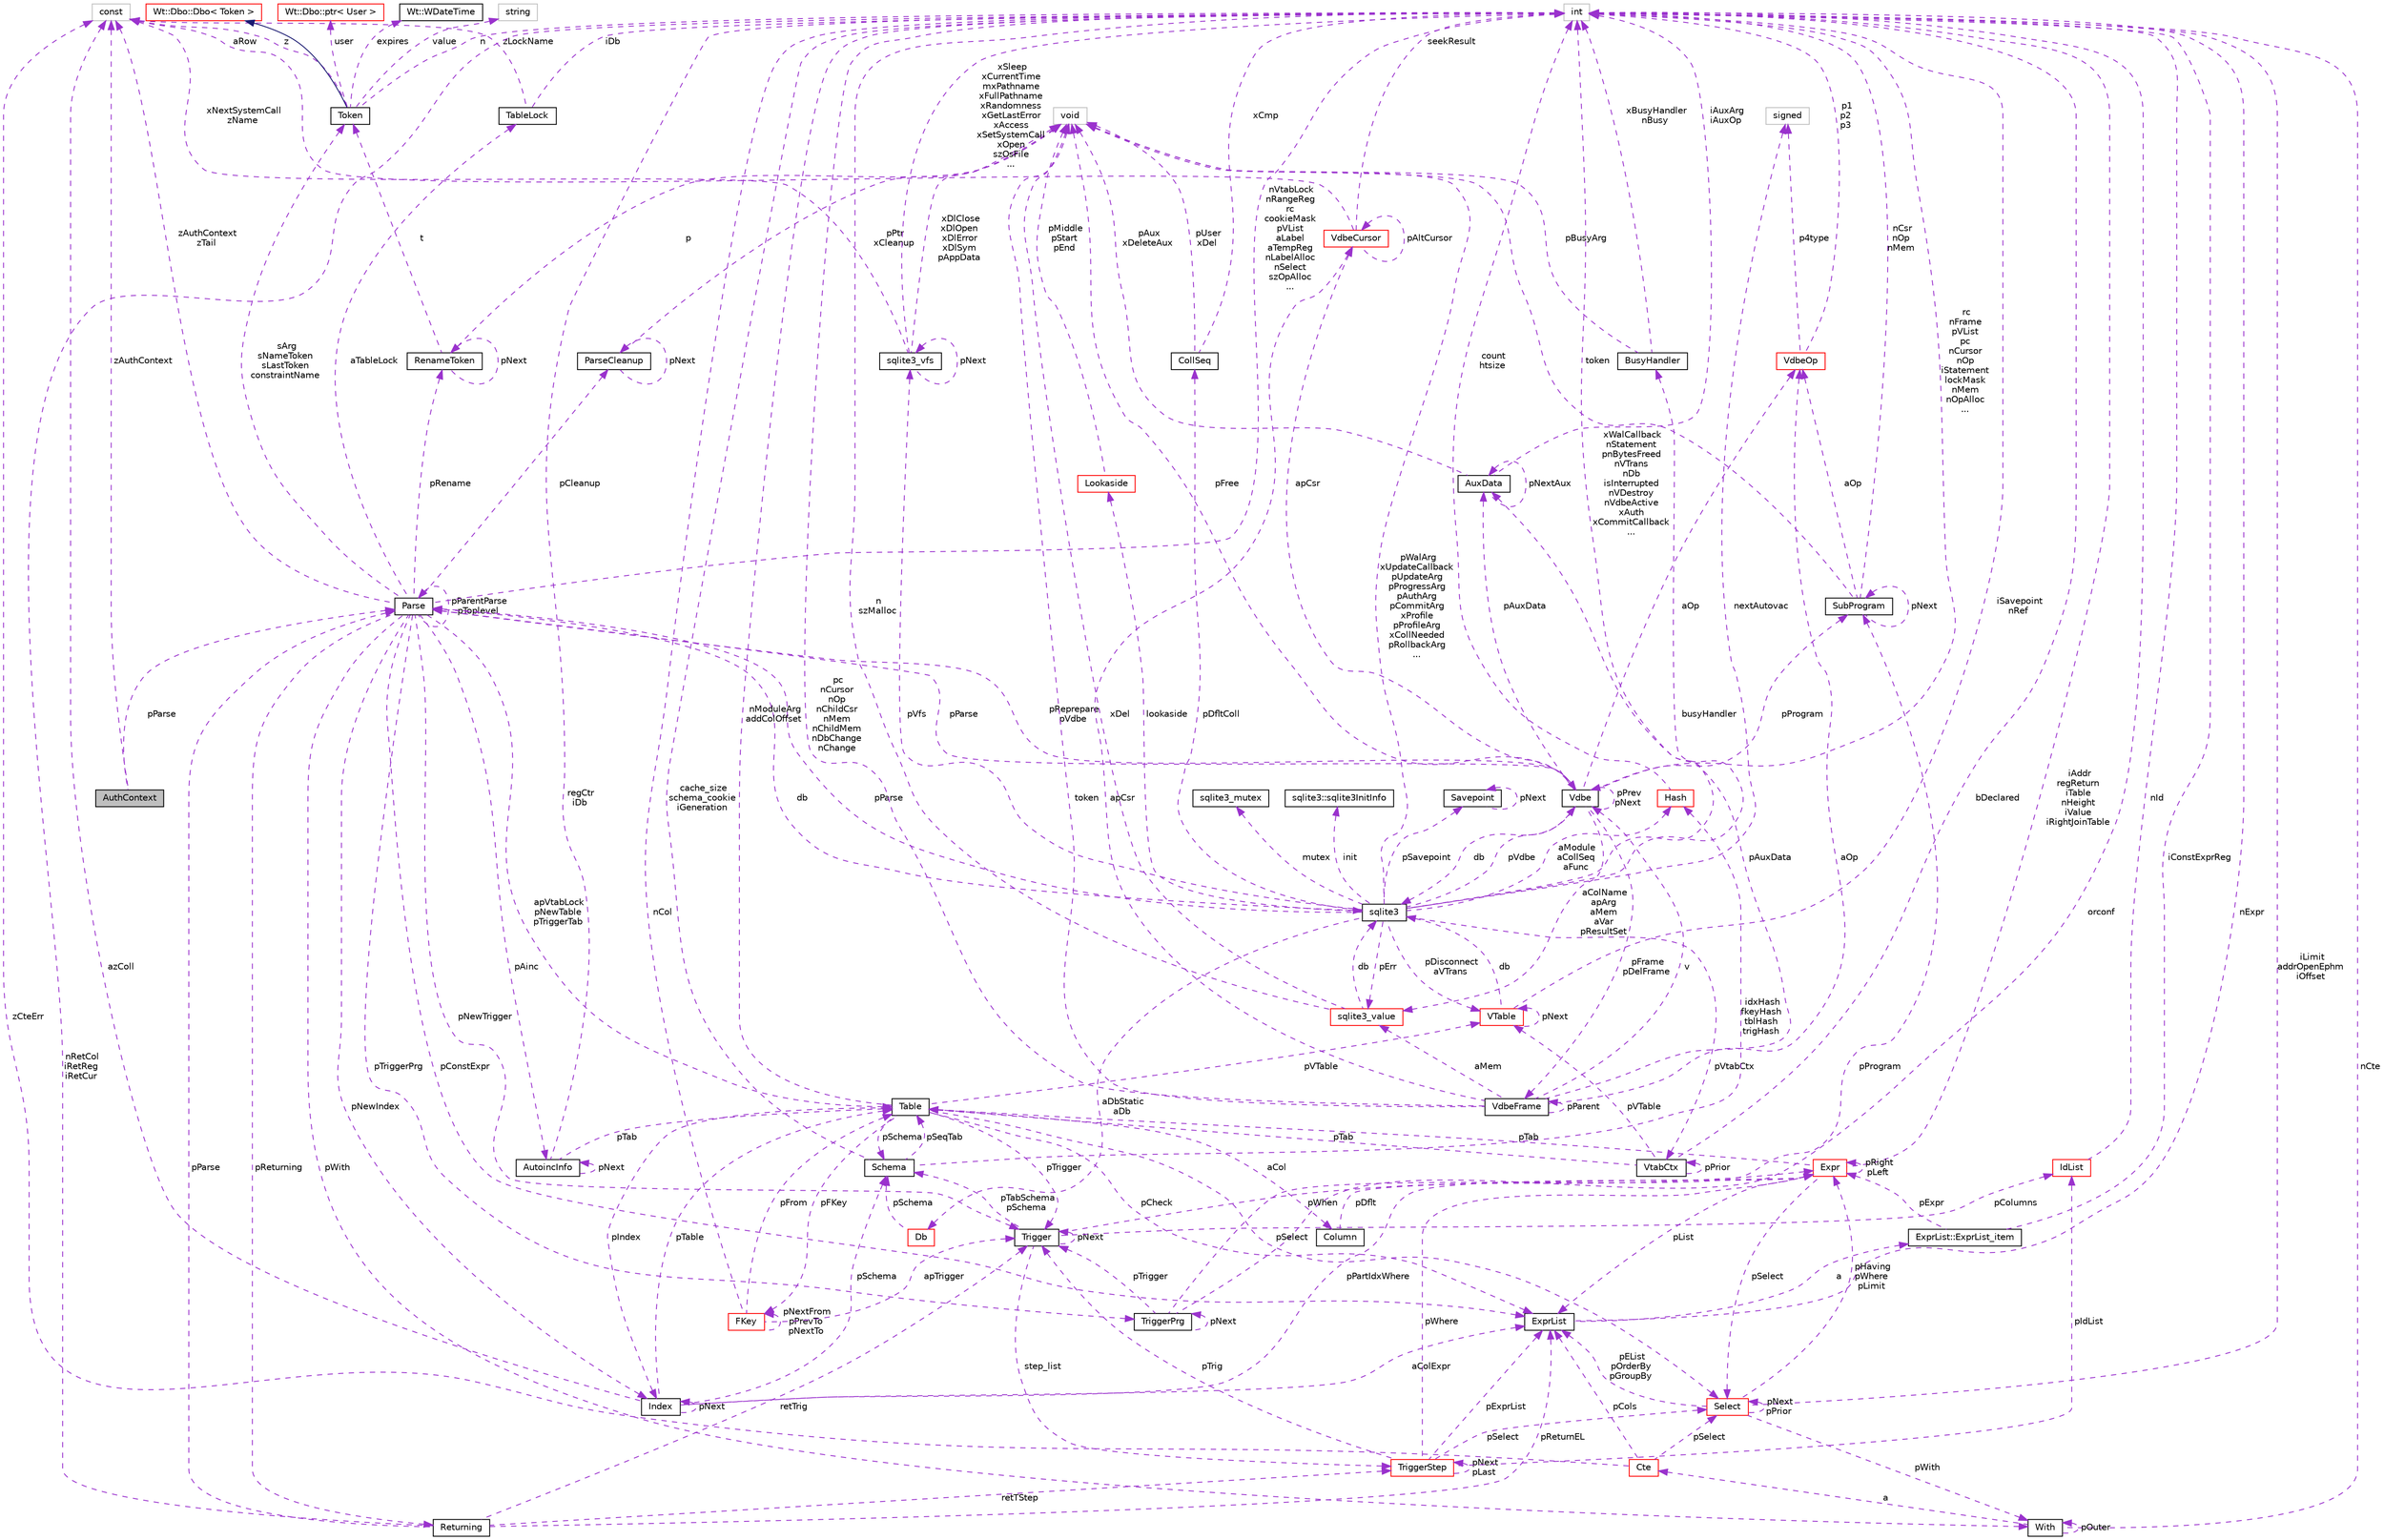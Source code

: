 digraph "AuthContext"
{
 // LATEX_PDF_SIZE
  edge [fontname="Helvetica",fontsize="10",labelfontname="Helvetica",labelfontsize="10"];
  node [fontname="Helvetica",fontsize="10",shape=record];
  Node1 [label="AuthContext",height=0.2,width=0.4,color="black", fillcolor="grey75", style="filled", fontcolor="black",tooltip=" "];
  Node2 -> Node1 [dir="back",color="darkorchid3",fontsize="10",style="dashed",label=" zAuthContext" ,fontname="Helvetica"];
  Node2 [label="const",height=0.2,width=0.4,color="grey75", fillcolor="white", style="filled",tooltip=" "];
  Node3 -> Node1 [dir="back",color="darkorchid3",fontsize="10",style="dashed",label=" pParse" ,fontname="Helvetica"];
  Node3 [label="Parse",height=0.2,width=0.4,color="black", fillcolor="white", style="filled",URL="$structParse.html",tooltip=" "];
  Node4 -> Node3 [dir="back",color="darkorchid3",fontsize="10",style="dashed",label=" pReprepare\npVdbe" ,fontname="Helvetica"];
  Node4 [label="Vdbe",height=0.2,width=0.4,color="black", fillcolor="white", style="filled",URL="$structVdbe.html",tooltip=" "];
  Node4 -> Node4 [dir="back",color="darkorchid3",fontsize="10",style="dashed",label=" pPrev\npNext" ,fontname="Helvetica"];
  Node5 -> Node4 [dir="back",color="darkorchid3",fontsize="10",style="dashed",label=" db" ,fontname="Helvetica"];
  Node5 [label="sqlite3",height=0.2,width=0.4,color="black", fillcolor="white", style="filled",URL="$structsqlite3.html",tooltip=" "];
  Node4 -> Node5 [dir="back",color="darkorchid3",fontsize="10",style="dashed",label=" pVdbe" ,fontname="Helvetica"];
  Node6 -> Node5 [dir="back",color="darkorchid3",fontsize="10",style="dashed",label=" pSavepoint" ,fontname="Helvetica"];
  Node6 [label="Savepoint",height=0.2,width=0.4,color="black", fillcolor="white", style="filled",URL="$structSavepoint.html",tooltip=" "];
  Node6 -> Node6 [dir="back",color="darkorchid3",fontsize="10",style="dashed",label=" pNext" ,fontname="Helvetica"];
  Node7 -> Node5 [dir="back",color="darkorchid3",fontsize="10",style="dashed",label=" pWalArg\nxUpdateCallback\npUpdateArg\npProgressArg\npAuthArg\npCommitArg\nxProfile\npProfileArg\nxCollNeeded\npRollbackArg\n..." ,fontname="Helvetica"];
  Node7 [label="void",height=0.2,width=0.4,color="grey75", fillcolor="white", style="filled",tooltip=" "];
  Node8 -> Node5 [dir="back",color="darkorchid3",fontsize="10",style="dashed",label=" lookaside" ,fontname="Helvetica"];
  Node8 [label="Lookaside",height=0.2,width=0.4,color="red", fillcolor="white", style="filled",URL="$structLookaside.html",tooltip=" "];
  Node7 -> Node8 [dir="back",color="darkorchid3",fontsize="10",style="dashed",label=" pMiddle\npStart\npEnd" ,fontname="Helvetica"];
  Node10 -> Node5 [dir="back",color="darkorchid3",fontsize="10",style="dashed",label=" pErr" ,fontname="Helvetica"];
  Node10 [label="sqlite3_value",height=0.2,width=0.4,color="red", fillcolor="white", style="filled",URL="$structsqlite3__value.html",tooltip=" "];
  Node5 -> Node10 [dir="back",color="darkorchid3",fontsize="10",style="dashed",label=" db" ,fontname="Helvetica"];
  Node7 -> Node10 [dir="back",color="darkorchid3",fontsize="10",style="dashed",label=" xDel" ,fontname="Helvetica"];
  Node12 -> Node10 [dir="back",color="darkorchid3",fontsize="10",style="dashed",label=" n\nszMalloc" ,fontname="Helvetica"];
  Node12 [label="int",height=0.2,width=0.4,color="grey75", fillcolor="white", style="filled",tooltip=" "];
  Node15 -> Node5 [dir="back",color="darkorchid3",fontsize="10",style="dashed",label=" mutex" ,fontname="Helvetica"];
  Node15 [label="sqlite3_mutex",height=0.2,width=0.4,color="black", fillcolor="white", style="filled",URL="$structsqlite3__mutex.html",tooltip=" "];
  Node16 -> Node5 [dir="back",color="darkorchid3",fontsize="10",style="dashed",label=" pVfs" ,fontname="Helvetica"];
  Node16 [label="sqlite3_vfs",height=0.2,width=0.4,color="black", fillcolor="white", style="filled",URL="$structsqlite3__vfs.html",tooltip=" "];
  Node7 -> Node16 [dir="back",color="darkorchid3",fontsize="10",style="dashed",label=" xDlClose\nxDlOpen\nxDlError\nxDlSym\npAppData" ,fontname="Helvetica"];
  Node16 -> Node16 [dir="back",color="darkorchid3",fontsize="10",style="dashed",label=" pNext" ,fontname="Helvetica"];
  Node12 -> Node16 [dir="back",color="darkorchid3",fontsize="10",style="dashed",label=" xSleep\nxCurrentTime\nmxPathname\nxFullPathname\nxRandomness\nxGetLastError\nxAccess\nxSetSystemCall\nxOpen\nszOsFile\n..." ,fontname="Helvetica"];
  Node2 -> Node16 [dir="back",color="darkorchid3",fontsize="10",style="dashed",label=" xNextSystemCall\nzName" ,fontname="Helvetica"];
  Node17 -> Node5 [dir="back",color="darkorchid3",fontsize="10",style="dashed",label=" init" ,fontname="Helvetica"];
  Node17 [label="sqlite3::sqlite3InitInfo",height=0.2,width=0.4,color="black", fillcolor="white", style="filled",URL="$structsqlite3_1_1sqlite3InitInfo.html",tooltip=" "];
  Node18 -> Node5 [dir="back",color="darkorchid3",fontsize="10",style="dashed",label=" busyHandler" ,fontname="Helvetica"];
  Node18 [label="BusyHandler",height=0.2,width=0.4,color="black", fillcolor="white", style="filled",URL="$structBusyHandler.html",tooltip=" "];
  Node7 -> Node18 [dir="back",color="darkorchid3",fontsize="10",style="dashed",label=" pBusyArg" ,fontname="Helvetica"];
  Node12 -> Node18 [dir="back",color="darkorchid3",fontsize="10",style="dashed",label=" xBusyHandler\nnBusy" ,fontname="Helvetica"];
  Node19 -> Node5 [dir="back",color="darkorchid3",fontsize="10",style="dashed",label=" pVtabCtx" ,fontname="Helvetica"];
  Node19 [label="VtabCtx",height=0.2,width=0.4,color="black", fillcolor="white", style="filled",URL="$structVtabCtx.html",tooltip=" "];
  Node19 -> Node19 [dir="back",color="darkorchid3",fontsize="10",style="dashed",label=" pPrior" ,fontname="Helvetica"];
  Node12 -> Node19 [dir="back",color="darkorchid3",fontsize="10",style="dashed",label=" bDeclared" ,fontname="Helvetica"];
  Node20 -> Node19 [dir="back",color="darkorchid3",fontsize="10",style="dashed",label=" pVTable" ,fontname="Helvetica"];
  Node20 [label="VTable",height=0.2,width=0.4,color="red", fillcolor="white", style="filled",URL="$structVTable.html",tooltip=" "];
  Node5 -> Node20 [dir="back",color="darkorchid3",fontsize="10",style="dashed",label=" db" ,fontname="Helvetica"];
  Node20 -> Node20 [dir="back",color="darkorchid3",fontsize="10",style="dashed",label=" pNext" ,fontname="Helvetica"];
  Node12 -> Node20 [dir="back",color="darkorchid3",fontsize="10",style="dashed",label=" iSavepoint\nnRef" ,fontname="Helvetica"];
  Node22 -> Node19 [dir="back",color="darkorchid3",fontsize="10",style="dashed",label=" pTab" ,fontname="Helvetica"];
  Node22 [label="Table",height=0.2,width=0.4,color="black", fillcolor="white", style="filled",URL="$structTable.html",tooltip=" "];
  Node23 -> Node22 [dir="back",color="darkorchid3",fontsize="10",style="dashed",label=" pSchema" ,fontname="Helvetica"];
  Node23 [label="Schema",height=0.2,width=0.4,color="black", fillcolor="white", style="filled",URL="$structSchema.html",tooltip=" "];
  Node12 -> Node23 [dir="back",color="darkorchid3",fontsize="10",style="dashed",label=" cache_size\nschema_cookie\niGeneration" ,fontname="Helvetica"];
  Node22 -> Node23 [dir="back",color="darkorchid3",fontsize="10",style="dashed",label=" pSeqTab" ,fontname="Helvetica"];
  Node24 -> Node23 [dir="back",color="darkorchid3",fontsize="10",style="dashed",label=" idxHash\nfkeyHash\ntblHash\ntrigHash" ,fontname="Helvetica"];
  Node24 [label="Hash",height=0.2,width=0.4,color="red", fillcolor="white", style="filled",URL="$structHash.html",tooltip=" "];
  Node12 -> Node24 [dir="back",color="darkorchid3",fontsize="10",style="dashed",label=" count\nhtsize" ,fontname="Helvetica"];
  Node27 -> Node22 [dir="back",color="darkorchid3",fontsize="10",style="dashed",label=" aCol" ,fontname="Helvetica"];
  Node27 [label="Column",height=0.2,width=0.4,color="black", fillcolor="white", style="filled",URL="$structColumn.html",tooltip=" "];
  Node28 -> Node27 [dir="back",color="darkorchid3",fontsize="10",style="dashed",label=" pDflt" ,fontname="Helvetica"];
  Node28 [label="Expr",height=0.2,width=0.4,color="red", fillcolor="white", style="filled",URL="$structExpr.html",tooltip=" "];
  Node28 -> Node28 [dir="back",color="darkorchid3",fontsize="10",style="dashed",label=" pRight\npLeft" ,fontname="Helvetica"];
  Node12 -> Node28 [dir="back",color="darkorchid3",fontsize="10",style="dashed",label=" iAddr\nregReturn\niTable\nnHeight\niValue\niRightJoinTable" ,fontname="Helvetica"];
  Node22 -> Node28 [dir="back",color="darkorchid3",fontsize="10",style="dashed",label=" pTab" ,fontname="Helvetica"];
  Node34 -> Node28 [dir="back",color="darkorchid3",fontsize="10",style="dashed",label=" pSelect" ,fontname="Helvetica"];
  Node34 [label="Select",height=0.2,width=0.4,color="red", fillcolor="white", style="filled",URL="$structSelect.html",tooltip=" "];
  Node28 -> Node34 [dir="back",color="darkorchid3",fontsize="10",style="dashed",label=" pHaving\npWhere\npLimit" ,fontname="Helvetica"];
  Node35 -> Node34 [dir="back",color="darkorchid3",fontsize="10",style="dashed",label=" pWith" ,fontname="Helvetica"];
  Node35 [label="With",height=0.2,width=0.4,color="black", fillcolor="white", style="filled",URL="$structWith.html",tooltip=" "];
  Node36 -> Node35 [dir="back",color="darkorchid3",fontsize="10",style="dashed",label=" a" ,fontname="Helvetica"];
  Node36 [label="Cte",height=0.2,width=0.4,color="red", fillcolor="white", style="filled",URL="$structCte.html",tooltip=" "];
  Node34 -> Node36 [dir="back",color="darkorchid3",fontsize="10",style="dashed",label=" pSelect" ,fontname="Helvetica"];
  Node2 -> Node36 [dir="back",color="darkorchid3",fontsize="10",style="dashed",label=" zCteErr" ,fontname="Helvetica"];
  Node32 -> Node36 [dir="back",color="darkorchid3",fontsize="10",style="dashed",label=" pCols" ,fontname="Helvetica"];
  Node32 [label="ExprList",height=0.2,width=0.4,color="black", fillcolor="white", style="filled",URL="$structExprList.html",tooltip=" "];
  Node33 -> Node32 [dir="back",color="darkorchid3",fontsize="10",style="dashed",label=" a" ,fontname="Helvetica"];
  Node33 [label="ExprList::ExprList_item",height=0.2,width=0.4,color="black", fillcolor="white", style="filled",URL="$structExprList_1_1ExprList__item.html",tooltip=" "];
  Node28 -> Node33 [dir="back",color="darkorchid3",fontsize="10",style="dashed",label=" pExpr" ,fontname="Helvetica"];
  Node12 -> Node33 [dir="back",color="darkorchid3",fontsize="10",style="dashed",label=" iConstExprReg" ,fontname="Helvetica"];
  Node12 -> Node32 [dir="back",color="darkorchid3",fontsize="10",style="dashed",label=" nExpr" ,fontname="Helvetica"];
  Node35 -> Node35 [dir="back",color="darkorchid3",fontsize="10",style="dashed",label=" pOuter" ,fontname="Helvetica"];
  Node12 -> Node35 [dir="back",color="darkorchid3",fontsize="10",style="dashed",label=" nCte" ,fontname="Helvetica"];
  Node12 -> Node34 [dir="back",color="darkorchid3",fontsize="10",style="dashed",label=" iLimit\naddrOpenEphm\niOffset" ,fontname="Helvetica"];
  Node34 -> Node34 [dir="back",color="darkorchid3",fontsize="10",style="dashed",label=" pNext\npPrior" ,fontname="Helvetica"];
  Node32 -> Node34 [dir="back",color="darkorchid3",fontsize="10",style="dashed",label=" pEList\npOrderBy\npGroupBy" ,fontname="Helvetica"];
  Node32 -> Node28 [dir="back",color="darkorchid3",fontsize="10",style="dashed",label=" pList" ,fontname="Helvetica"];
  Node44 -> Node22 [dir="back",color="darkorchid3",fontsize="10",style="dashed",label=" pFKey" ,fontname="Helvetica"];
  Node44 [label="FKey",height=0.2,width=0.4,color="red", fillcolor="white", style="filled",URL="$structFKey.html",tooltip=" "];
  Node44 -> Node44 [dir="back",color="darkorchid3",fontsize="10",style="dashed",label=" pNextFrom\npPrevTo\npNextTo" ,fontname="Helvetica"];
  Node12 -> Node44 [dir="back",color="darkorchid3",fontsize="10",style="dashed",label=" nCol" ,fontname="Helvetica"];
  Node22 -> Node44 [dir="back",color="darkorchid3",fontsize="10",style="dashed",label=" pFrom" ,fontname="Helvetica"];
  Node46 -> Node44 [dir="back",color="darkorchid3",fontsize="10",style="dashed",label=" apTrigger" ,fontname="Helvetica"];
  Node46 [label="Trigger",height=0.2,width=0.4,color="black", fillcolor="white", style="filled",URL="$structTrigger.html",tooltip=" "];
  Node47 -> Node46 [dir="back",color="darkorchid3",fontsize="10",style="dashed",label=" step_list" ,fontname="Helvetica"];
  Node47 [label="TriggerStep",height=0.2,width=0.4,color="red", fillcolor="white", style="filled",URL="$structTriggerStep.html",tooltip=" "];
  Node47 -> Node47 [dir="back",color="darkorchid3",fontsize="10",style="dashed",label=" pNext\npLast" ,fontname="Helvetica"];
  Node28 -> Node47 [dir="back",color="darkorchid3",fontsize="10",style="dashed",label=" pWhere" ,fontname="Helvetica"];
  Node40 -> Node47 [dir="back",color="darkorchid3",fontsize="10",style="dashed",label=" pIdList" ,fontname="Helvetica"];
  Node40 [label="IdList",height=0.2,width=0.4,color="red", fillcolor="white", style="filled",URL="$structIdList.html",tooltip=" "];
  Node12 -> Node40 [dir="back",color="darkorchid3",fontsize="10",style="dashed",label=" nId" ,fontname="Helvetica"];
  Node34 -> Node47 [dir="back",color="darkorchid3",fontsize="10",style="dashed",label=" pSelect" ,fontname="Helvetica"];
  Node46 -> Node47 [dir="back",color="darkorchid3",fontsize="10",style="dashed",label=" pTrig" ,fontname="Helvetica"];
  Node32 -> Node47 [dir="back",color="darkorchid3",fontsize="10",style="dashed",label=" pExprList" ,fontname="Helvetica"];
  Node23 -> Node46 [dir="back",color="darkorchid3",fontsize="10",style="dashed",label=" pTabSchema\npSchema" ,fontname="Helvetica"];
  Node28 -> Node46 [dir="back",color="darkorchid3",fontsize="10",style="dashed",label=" pWhen" ,fontname="Helvetica"];
  Node40 -> Node46 [dir="back",color="darkorchid3",fontsize="10",style="dashed",label=" pColumns" ,fontname="Helvetica"];
  Node46 -> Node46 [dir="back",color="darkorchid3",fontsize="10",style="dashed",label=" pNext" ,fontname="Helvetica"];
  Node20 -> Node22 [dir="back",color="darkorchid3",fontsize="10",style="dashed",label=" pVTable" ,fontname="Helvetica"];
  Node12 -> Node22 [dir="back",color="darkorchid3",fontsize="10",style="dashed",label=" nModuleArg\naddColOffset" ,fontname="Helvetica"];
  Node46 -> Node22 [dir="back",color="darkorchid3",fontsize="10",style="dashed",label=" pTrigger" ,fontname="Helvetica"];
  Node34 -> Node22 [dir="back",color="darkorchid3",fontsize="10",style="dashed",label=" pSelect" ,fontname="Helvetica"];
  Node32 -> Node22 [dir="back",color="darkorchid3",fontsize="10",style="dashed",label=" pCheck" ,fontname="Helvetica"];
  Node42 -> Node22 [dir="back",color="darkorchid3",fontsize="10",style="dashed",label=" pIndex" ,fontname="Helvetica"];
  Node42 [label="Index",height=0.2,width=0.4,color="black", fillcolor="white", style="filled",URL="$structIndex.html",tooltip=" "];
  Node23 -> Node42 [dir="back",color="darkorchid3",fontsize="10",style="dashed",label=" pSchema" ,fontname="Helvetica"];
  Node28 -> Node42 [dir="back",color="darkorchid3",fontsize="10",style="dashed",label=" pPartIdxWhere" ,fontname="Helvetica"];
  Node22 -> Node42 [dir="back",color="darkorchid3",fontsize="10",style="dashed",label=" pTable" ,fontname="Helvetica"];
  Node32 -> Node42 [dir="back",color="darkorchid3",fontsize="10",style="dashed",label=" aColExpr" ,fontname="Helvetica"];
  Node2 -> Node42 [dir="back",color="darkorchid3",fontsize="10",style="dashed",label=" azColl" ,fontname="Helvetica"];
  Node42 -> Node42 [dir="back",color="darkorchid3",fontsize="10",style="dashed",label=" pNext" ,fontname="Helvetica"];
  Node50 -> Node5 [dir="back",color="darkorchid3",fontsize="10",style="dashed",label=" pDfltColl" ,fontname="Helvetica"];
  Node50 [label="CollSeq",height=0.2,width=0.4,color="black", fillcolor="white", style="filled",URL="$structCollSeq.html",tooltip=" "];
  Node7 -> Node50 [dir="back",color="darkorchid3",fontsize="10",style="dashed",label=" pUser\nxDel" ,fontname="Helvetica"];
  Node12 -> Node50 [dir="back",color="darkorchid3",fontsize="10",style="dashed",label=" xCmp" ,fontname="Helvetica"];
  Node20 -> Node5 [dir="back",color="darkorchid3",fontsize="10",style="dashed",label=" pDisconnect\naVTrans" ,fontname="Helvetica"];
  Node12 -> Node5 [dir="back",color="darkorchid3",fontsize="10",style="dashed",label=" xWalCallback\nnStatement\npnBytesFreed\nnVTrans\nnDb\nisInterrupted\nnVDestroy\nnVdbeActive\nxAuth\nxCommitCallback\n..." ,fontname="Helvetica"];
  Node51 -> Node5 [dir="back",color="darkorchid3",fontsize="10",style="dashed",label=" nextAutovac" ,fontname="Helvetica"];
  Node51 [label="signed",height=0.2,width=0.4,color="grey75", fillcolor="white", style="filled",tooltip=" "];
  Node52 -> Node5 [dir="back",color="darkorchid3",fontsize="10",style="dashed",label=" aDbStatic\naDb" ,fontname="Helvetica"];
  Node52 [label="Db",height=0.2,width=0.4,color="red", fillcolor="white", style="filled",URL="$structDb.html",tooltip=" "];
  Node23 -> Node52 [dir="back",color="darkorchid3",fontsize="10",style="dashed",label=" pSchema" ,fontname="Helvetica"];
  Node24 -> Node5 [dir="back",color="darkorchid3",fontsize="10",style="dashed",label=" aModule\naCollSeq\naFunc" ,fontname="Helvetica"];
  Node3 -> Node5 [dir="back",color="darkorchid3",fontsize="10",style="dashed",label=" pParse" ,fontname="Helvetica"];
  Node7 -> Node4 [dir="back",color="darkorchid3",fontsize="10",style="dashed",label=" pFree" ,fontname="Helvetica"];
  Node10 -> Node4 [dir="back",color="darkorchid3",fontsize="10",style="dashed",label=" aColName\napArg\naMem\naVar\npResultSet" ,fontname="Helvetica"];
  Node70 -> Node4 [dir="back",color="darkorchid3",fontsize="10",style="dashed",label=" pFrame\npDelFrame" ,fontname="Helvetica"];
  Node70 [label="VdbeFrame",height=0.2,width=0.4,color="black", fillcolor="white", style="filled",URL="$structVdbeFrame.html",tooltip=" "];
  Node4 -> Node70 [dir="back",color="darkorchid3",fontsize="10",style="dashed",label=" v" ,fontname="Helvetica"];
  Node7 -> Node70 [dir="back",color="darkorchid3",fontsize="10",style="dashed",label=" token" ,fontname="Helvetica"];
  Node10 -> Node70 [dir="back",color="darkorchid3",fontsize="10",style="dashed",label=" aMem" ,fontname="Helvetica"];
  Node70 -> Node70 [dir="back",color="darkorchid3",fontsize="10",style="dashed",label=" pParent" ,fontname="Helvetica"];
  Node12 -> Node70 [dir="back",color="darkorchid3",fontsize="10",style="dashed",label=" pc\nnCursor\nnOp\nnChildCsr\nnMem\nnChildMem\nnDbChange\nnChange" ,fontname="Helvetica"];
  Node71 -> Node70 [dir="back",color="darkorchid3",fontsize="10",style="dashed",label=" pAuxData" ,fontname="Helvetica"];
  Node71 [label="AuxData",height=0.2,width=0.4,color="black", fillcolor="white", style="filled",URL="$structAuxData.html",tooltip=" "];
  Node7 -> Node71 [dir="back",color="darkorchid3",fontsize="10",style="dashed",label=" pAux\nxDeleteAux" ,fontname="Helvetica"];
  Node12 -> Node71 [dir="back",color="darkorchid3",fontsize="10",style="dashed",label=" iAuxArg\niAuxOp" ,fontname="Helvetica"];
  Node71 -> Node71 [dir="back",color="darkorchid3",fontsize="10",style="dashed",label=" pNextAux" ,fontname="Helvetica"];
  Node72 -> Node70 [dir="back",color="darkorchid3",fontsize="10",style="dashed",label=" apCsr" ,fontname="Helvetica"];
  Node72 [label="VdbeCursor",height=0.2,width=0.4,color="red", fillcolor="white", style="filled",URL="$structVdbeCursor.html",tooltip=" "];
  Node12 -> Node72 [dir="back",color="darkorchid3",fontsize="10",style="dashed",label=" seekResult" ,fontname="Helvetica"];
  Node72 -> Node72 [dir="back",color="darkorchid3",fontsize="10",style="dashed",label=" pAltCursor" ,fontname="Helvetica"];
  Node2 -> Node72 [dir="back",color="darkorchid3",fontsize="10",style="dashed",label=" aRow" ,fontname="Helvetica"];
  Node84 -> Node70 [dir="back",color="darkorchid3",fontsize="10",style="dashed",label=" aOp" ,fontname="Helvetica"];
  Node84 [label="VdbeOp",height=0.2,width=0.4,color="red", fillcolor="white", style="filled",URL="$structVdbeOp.html",tooltip=" "];
  Node12 -> Node84 [dir="back",color="darkorchid3",fontsize="10",style="dashed",label=" p1\np2\np3" ,fontname="Helvetica"];
  Node51 -> Node84 [dir="back",color="darkorchid3",fontsize="10",style="dashed",label=" p4type" ,fontname="Helvetica"];
  Node12 -> Node4 [dir="back",color="darkorchid3",fontsize="10",style="dashed",label=" rc\nnFrame\npVList\npc\nnCursor\nnOp\niStatement\nlockMask\nnMem\nnOpAlloc\n..." ,fontname="Helvetica"];
  Node71 -> Node4 [dir="back",color="darkorchid3",fontsize="10",style="dashed",label=" pAuxData" ,fontname="Helvetica"];
  Node86 -> Node4 [dir="back",color="darkorchid3",fontsize="10",style="dashed",label=" pProgram" ,fontname="Helvetica"];
  Node86 [label="SubProgram",height=0.2,width=0.4,color="black", fillcolor="white", style="filled",URL="$structSubProgram.html",tooltip=" "];
  Node7 -> Node86 [dir="back",color="darkorchid3",fontsize="10",style="dashed",label=" token" ,fontname="Helvetica"];
  Node12 -> Node86 [dir="back",color="darkorchid3",fontsize="10",style="dashed",label=" nCsr\nnOp\nnMem" ,fontname="Helvetica"];
  Node86 -> Node86 [dir="back",color="darkorchid3",fontsize="10",style="dashed",label=" pNext" ,fontname="Helvetica"];
  Node84 -> Node86 [dir="back",color="darkorchid3",fontsize="10",style="dashed",label=" aOp" ,fontname="Helvetica"];
  Node72 -> Node4 [dir="back",color="darkorchid3",fontsize="10",style="dashed",label=" apCsr" ,fontname="Helvetica"];
  Node3 -> Node4 [dir="back",color="darkorchid3",fontsize="10",style="dashed",label=" pParse" ,fontname="Helvetica"];
  Node84 -> Node4 [dir="back",color="darkorchid3",fontsize="10",style="dashed",label=" aOp" ,fontname="Helvetica"];
  Node5 -> Node3 [dir="back",color="darkorchid3",fontsize="10",style="dashed",label=" db" ,fontname="Helvetica"];
  Node88 -> Node3 [dir="back",color="darkorchid3",fontsize="10",style="dashed",label=" pCleanup" ,fontname="Helvetica"];
  Node88 [label="ParseCleanup",height=0.2,width=0.4,color="black", fillcolor="white", style="filled",URL="$structParseCleanup.html",tooltip=" "];
  Node88 -> Node88 [dir="back",color="darkorchid3",fontsize="10",style="dashed",label=" pNext" ,fontname="Helvetica"];
  Node7 -> Node88 [dir="back",color="darkorchid3",fontsize="10",style="dashed",label=" pPtr\nxCleanup" ,fontname="Helvetica"];
  Node89 -> Node3 [dir="back",color="darkorchid3",fontsize="10",style="dashed",label=" aTableLock" ,fontname="Helvetica"];
  Node89 [label="TableLock",height=0.2,width=0.4,color="black", fillcolor="white", style="filled",URL="$structTableLock.html",tooltip=" "];
  Node12 -> Node89 [dir="back",color="darkorchid3",fontsize="10",style="dashed",label=" iDb" ,fontname="Helvetica"];
  Node2 -> Node89 [dir="back",color="darkorchid3",fontsize="10",style="dashed",label=" zLockName" ,fontname="Helvetica"];
  Node90 -> Node3 [dir="back",color="darkorchid3",fontsize="10",style="dashed",label=" sArg\nsNameToken\nsLastToken\nconstraintName" ,fontname="Helvetica"];
  Node90 [label="Token",height=0.2,width=0.4,color="black", fillcolor="white", style="filled",URL="$classToken.html",tooltip=" "];
  Node91 -> Node90 [dir="back",color="midnightblue",fontsize="10",style="solid",fontname="Helvetica"];
  Node91 [label="Wt::Dbo::Dbo\< Token \>",height=0.2,width=0.4,color="red", fillcolor="white", style="filled",URL="$classWt_1_1Dbo_1_1Dbo.html",tooltip=" "];
  Node100 -> Node90 [dir="back",color="darkorchid3",fontsize="10",style="dashed",label=" user" ,fontname="Helvetica"];
  Node100 [label="Wt::Dbo::ptr\< User \>",height=0.2,width=0.4,color="red", fillcolor="white", style="filled",URL="$classWt_1_1Dbo_1_1ptr.html",tooltip=" "];
  Node12 -> Node90 [dir="back",color="darkorchid3",fontsize="10",style="dashed",label=" n" ,fontname="Helvetica"];
  Node103 -> Node90 [dir="back",color="darkorchid3",fontsize="10",style="dashed",label=" expires" ,fontname="Helvetica"];
  Node103 [label="Wt::WDateTime",height=0.2,width=0.4,color="black", fillcolor="white", style="filled",URL="$classWt_1_1WDateTime.html",tooltip="A calendar date and clock time."];
  Node96 -> Node90 [dir="back",color="darkorchid3",fontsize="10",style="dashed",label=" value" ,fontname="Helvetica"];
  Node96 [label="string",height=0.2,width=0.4,color="grey75", fillcolor="white", style="filled",tooltip=" "];
  Node2 -> Node90 [dir="back",color="darkorchid3",fontsize="10",style="dashed",label=" z" ,fontname="Helvetica"];
  Node35 -> Node3 [dir="back",color="darkorchid3",fontsize="10",style="dashed",label=" pWith" ,fontname="Helvetica"];
  Node12 -> Node3 [dir="back",color="darkorchid3",fontsize="10",style="dashed",label=" nVtabLock\nnRangeReg\nrc\ncookieMask\npVList\naLabel\naTempReg\nnLabelAlloc\nnSelect\nszOpAlloc\n..." ,fontname="Helvetica"];
  Node22 -> Node3 [dir="back",color="darkorchid3",fontsize="10",style="dashed",label=" apVtabLock\npNewTable\npTriggerTab" ,fontname="Helvetica"];
  Node46 -> Node3 [dir="back",color="darkorchid3",fontsize="10",style="dashed",label=" pNewTrigger" ,fontname="Helvetica"];
  Node104 -> Node3 [dir="back",color="darkorchid3",fontsize="10",style="dashed",label=" pTriggerPrg" ,fontname="Helvetica"];
  Node104 [label="TriggerPrg",height=0.2,width=0.4,color="black", fillcolor="white", style="filled",URL="$structTriggerPrg.html",tooltip=" "];
  Node12 -> Node104 [dir="back",color="darkorchid3",fontsize="10",style="dashed",label=" orconf" ,fontname="Helvetica"];
  Node86 -> Node104 [dir="back",color="darkorchid3",fontsize="10",style="dashed",label=" pProgram" ,fontname="Helvetica"];
  Node46 -> Node104 [dir="back",color="darkorchid3",fontsize="10",style="dashed",label=" pTrigger" ,fontname="Helvetica"];
  Node104 -> Node104 [dir="back",color="darkorchid3",fontsize="10",style="dashed",label=" pNext" ,fontname="Helvetica"];
  Node105 -> Node3 [dir="back",color="darkorchid3",fontsize="10",style="dashed",label=" pRename" ,fontname="Helvetica"];
  Node105 [label="RenameToken",height=0.2,width=0.4,color="black", fillcolor="white", style="filled",URL="$structRenameToken.html",tooltip=" "];
  Node90 -> Node105 [dir="back",color="darkorchid3",fontsize="10",style="dashed",label=" t" ,fontname="Helvetica"];
  Node7 -> Node105 [dir="back",color="darkorchid3",fontsize="10",style="dashed",label=" p" ,fontname="Helvetica"];
  Node105 -> Node105 [dir="back",color="darkorchid3",fontsize="10",style="dashed",label=" pNext" ,fontname="Helvetica"];
  Node42 -> Node3 [dir="back",color="darkorchid3",fontsize="10",style="dashed",label=" pNewIndex" ,fontname="Helvetica"];
  Node2 -> Node3 [dir="back",color="darkorchid3",fontsize="10",style="dashed",label=" zAuthContext\nzTail" ,fontname="Helvetica"];
  Node106 -> Node3 [dir="back",color="darkorchid3",fontsize="10",style="dashed",label=" pReturning" ,fontname="Helvetica"];
  Node106 [label="Returning",height=0.2,width=0.4,color="black", fillcolor="white", style="filled",URL="$structReturning.html",tooltip=" "];
  Node47 -> Node106 [dir="back",color="darkorchid3",fontsize="10",style="dashed",label=" retTStep" ,fontname="Helvetica"];
  Node12 -> Node106 [dir="back",color="darkorchid3",fontsize="10",style="dashed",label=" nRetCol\niRetReg\niRetCur" ,fontname="Helvetica"];
  Node46 -> Node106 [dir="back",color="darkorchid3",fontsize="10",style="dashed",label=" retTrig" ,fontname="Helvetica"];
  Node32 -> Node106 [dir="back",color="darkorchid3",fontsize="10",style="dashed",label=" pReturnEL" ,fontname="Helvetica"];
  Node3 -> Node106 [dir="back",color="darkorchid3",fontsize="10",style="dashed",label=" pParse" ,fontname="Helvetica"];
  Node107 -> Node3 [dir="back",color="darkorchid3",fontsize="10",style="dashed",label=" pAinc" ,fontname="Helvetica"];
  Node107 [label="AutoincInfo",height=0.2,width=0.4,color="black", fillcolor="white", style="filled",URL="$structAutoincInfo.html",tooltip=" "];
  Node12 -> Node107 [dir="back",color="darkorchid3",fontsize="10",style="dashed",label=" regCtr\niDb" ,fontname="Helvetica"];
  Node22 -> Node107 [dir="back",color="darkorchid3",fontsize="10",style="dashed",label=" pTab" ,fontname="Helvetica"];
  Node107 -> Node107 [dir="back",color="darkorchid3",fontsize="10",style="dashed",label=" pNext" ,fontname="Helvetica"];
  Node32 -> Node3 [dir="back",color="darkorchid3",fontsize="10",style="dashed",label=" pConstExpr" ,fontname="Helvetica"];
  Node3 -> Node3 [dir="back",color="darkorchid3",fontsize="10",style="dashed",label=" pParentParse\npToplevel" ,fontname="Helvetica"];
}
